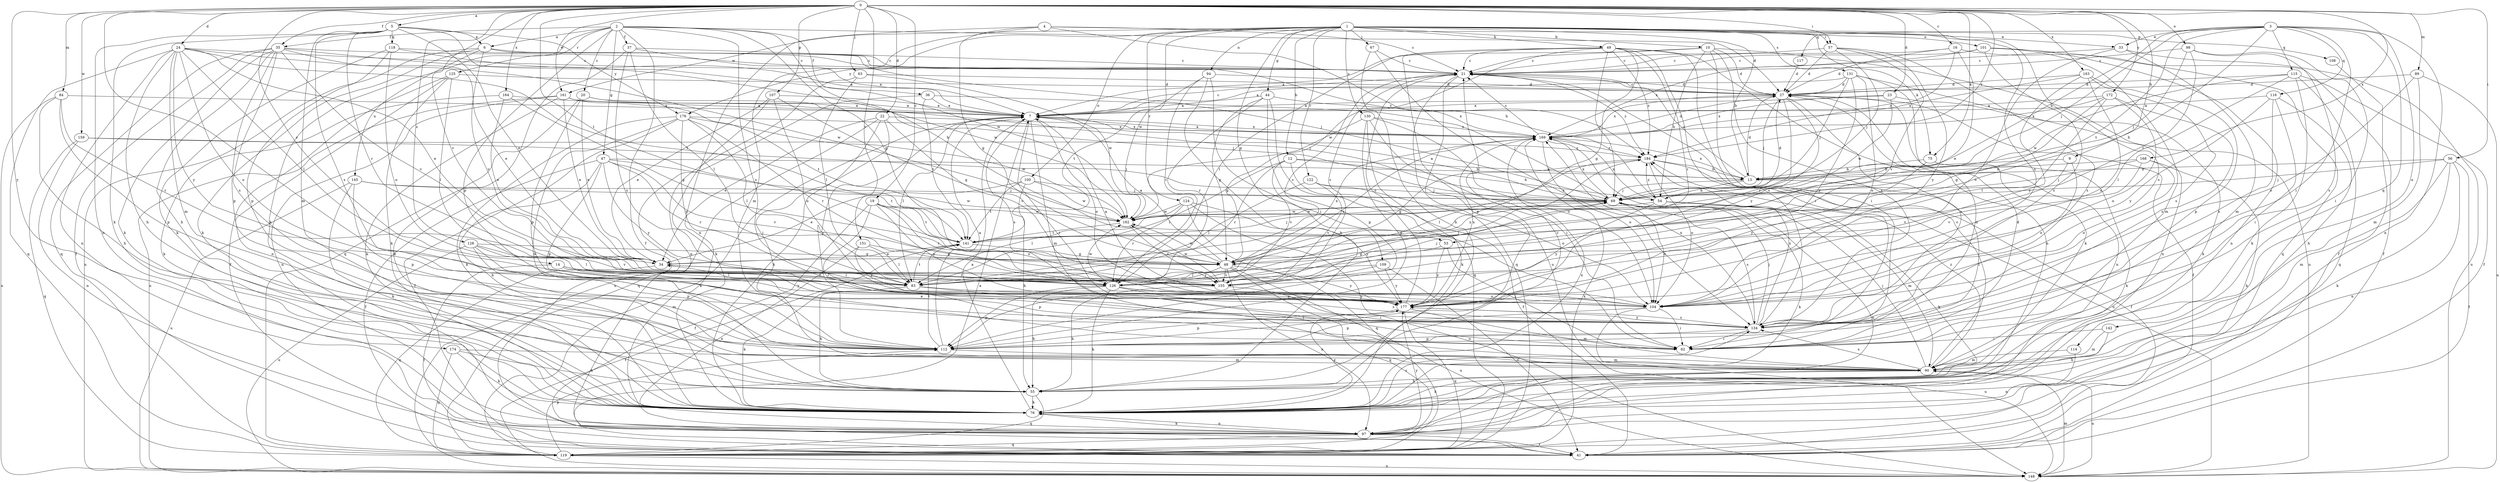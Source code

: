strict digraph  {
0;
1;
2;
3;
4;
5;
6;
7;
9;
10;
12;
13;
14;
16;
19;
20;
21;
22;
23;
24;
27;
33;
34;
35;
36;
37;
41;
44;
47;
48;
49;
53;
54;
55;
56;
57;
62;
63;
67;
69;
75;
76;
83;
84;
89;
90;
94;
97;
98;
100;
101;
104;
107;
108;
109;
112;
114;
115;
116;
117;
118;
119;
122;
124;
125;
126;
128;
130;
131;
134;
141;
142;
145;
148;
151;
155;
159;
161;
162;
163;
164;
168;
169;
172;
174;
176;
177;
184;
0 -> 5  [label=a];
0 -> 9  [label=b];
0 -> 14  [label=c];
0 -> 16  [label=c];
0 -> 19  [label=c];
0 -> 22  [label=d];
0 -> 23  [label=d];
0 -> 24  [label=d];
0 -> 35  [label=f];
0 -> 56  [label=i];
0 -> 57  [label=i];
0 -> 63  [label=j];
0 -> 75  [label=k];
0 -> 83  [label=l];
0 -> 84  [label=m];
0 -> 89  [label=m];
0 -> 98  [label=o];
0 -> 107  [label=p];
0 -> 128  [label=s];
0 -> 141  [label=t];
0 -> 151  [label=v];
0 -> 155  [label=v];
0 -> 159  [label=w];
0 -> 161  [label=w];
0 -> 163  [label=x];
0 -> 164  [label=x];
0 -> 168  [label=x];
0 -> 172  [label=y];
0 -> 174  [label=y];
0 -> 184  [label=z];
1 -> 10  [label=b];
1 -> 12  [label=b];
1 -> 13  [label=b];
1 -> 44  [label=g];
1 -> 49  [label=h];
1 -> 57  [label=i];
1 -> 67  [label=j];
1 -> 75  [label=k];
1 -> 94  [label=n];
1 -> 100  [label=o];
1 -> 101  [label=o];
1 -> 104  [label=o];
1 -> 108  [label=p];
1 -> 109  [label=p];
1 -> 122  [label=r];
1 -> 124  [label=r];
1 -> 130  [label=s];
1 -> 131  [label=s];
1 -> 134  [label=s];
1 -> 161  [label=w];
1 -> 162  [label=w];
1 -> 176  [label=y];
2 -> 6  [label=a];
2 -> 20  [label=c];
2 -> 27  [label=d];
2 -> 35  [label=f];
2 -> 36  [label=f];
2 -> 37  [label=f];
2 -> 41  [label=f];
2 -> 47  [label=g];
2 -> 48  [label=g];
2 -> 53  [label=h];
2 -> 76  [label=k];
2 -> 112  [label=p];
2 -> 125  [label=r];
2 -> 134  [label=s];
3 -> 13  [label=b];
3 -> 33  [label=e];
3 -> 53  [label=h];
3 -> 62  [label=i];
3 -> 69  [label=j];
3 -> 97  [label=n];
3 -> 114  [label=q];
3 -> 115  [label=q];
3 -> 116  [label=q];
3 -> 117  [label=q];
3 -> 141  [label=t];
3 -> 142  [label=u];
4 -> 21  [label=c];
4 -> 33  [label=e];
4 -> 48  [label=g];
4 -> 54  [label=h];
4 -> 90  [label=m];
4 -> 97  [label=n];
5 -> 6  [label=a];
5 -> 34  [label=e];
5 -> 76  [label=k];
5 -> 90  [label=m];
5 -> 97  [label=n];
5 -> 118  [label=q];
5 -> 126  [label=r];
5 -> 134  [label=s];
5 -> 162  [label=w];
5 -> 176  [label=y];
6 -> 21  [label=c];
6 -> 69  [label=j];
6 -> 76  [label=k];
6 -> 145  [label=u];
6 -> 148  [label=u];
6 -> 155  [label=v];
6 -> 184  [label=z];
7 -> 21  [label=c];
7 -> 62  [label=i];
7 -> 83  [label=l];
7 -> 90  [label=m];
7 -> 104  [label=o];
7 -> 112  [label=p];
7 -> 134  [label=s];
7 -> 169  [label=x];
9 -> 13  [label=b];
9 -> 104  [label=o];
9 -> 155  [label=v];
10 -> 7  [label=a];
10 -> 21  [label=c];
10 -> 27  [label=d];
10 -> 54  [label=h];
10 -> 62  [label=i];
10 -> 134  [label=s];
10 -> 148  [label=u];
12 -> 13  [label=b];
12 -> 41  [label=f];
12 -> 54  [label=h];
12 -> 83  [label=l];
12 -> 126  [label=r];
12 -> 155  [label=v];
13 -> 21  [label=c];
13 -> 27  [label=d];
13 -> 54  [label=h];
13 -> 62  [label=i];
13 -> 69  [label=j];
13 -> 169  [label=x];
14 -> 41  [label=f];
14 -> 83  [label=l];
14 -> 126  [label=r];
14 -> 177  [label=y];
16 -> 21  [label=c];
16 -> 27  [label=d];
16 -> 34  [label=e];
16 -> 41  [label=f];
16 -> 184  [label=z];
19 -> 41  [label=f];
19 -> 62  [label=i];
19 -> 104  [label=o];
19 -> 126  [label=r];
19 -> 141  [label=t];
19 -> 162  [label=w];
19 -> 177  [label=y];
20 -> 7  [label=a];
20 -> 34  [label=e];
20 -> 69  [label=j];
20 -> 76  [label=k];
20 -> 112  [label=p];
21 -> 27  [label=d];
21 -> 112  [label=p];
21 -> 119  [label=q];
21 -> 184  [label=z];
22 -> 34  [label=e];
22 -> 62  [label=i];
22 -> 76  [label=k];
22 -> 119  [label=q];
22 -> 155  [label=v];
22 -> 169  [label=x];
23 -> 7  [label=a];
23 -> 76  [label=k];
23 -> 162  [label=w];
23 -> 169  [label=x];
24 -> 21  [label=c];
24 -> 34  [label=e];
24 -> 55  [label=h];
24 -> 83  [label=l];
24 -> 90  [label=m];
24 -> 97  [label=n];
24 -> 104  [label=o];
24 -> 119  [label=q];
24 -> 141  [label=t];
24 -> 162  [label=w];
24 -> 177  [label=y];
27 -> 7  [label=a];
27 -> 21  [label=c];
27 -> 41  [label=f];
27 -> 69  [label=j];
27 -> 97  [label=n];
27 -> 126  [label=r];
27 -> 134  [label=s];
27 -> 169  [label=x];
27 -> 177  [label=y];
33 -> 21  [label=c];
33 -> 90  [label=m];
33 -> 104  [label=o];
33 -> 148  [label=u];
34 -> 83  [label=l];
34 -> 119  [label=q];
34 -> 126  [label=r];
35 -> 21  [label=c];
35 -> 34  [label=e];
35 -> 41  [label=f];
35 -> 55  [label=h];
35 -> 76  [label=k];
35 -> 112  [label=p];
35 -> 119  [label=q];
35 -> 134  [label=s];
35 -> 155  [label=v];
35 -> 162  [label=w];
36 -> 7  [label=a];
36 -> 69  [label=j];
36 -> 141  [label=t];
36 -> 148  [label=u];
37 -> 7  [label=a];
37 -> 21  [label=c];
37 -> 83  [label=l];
37 -> 119  [label=q];
37 -> 134  [label=s];
41 -> 7  [label=a];
44 -> 7  [label=a];
44 -> 48  [label=g];
44 -> 112  [label=p];
44 -> 119  [label=q];
44 -> 126  [label=r];
44 -> 169  [label=x];
47 -> 13  [label=b];
47 -> 41  [label=f];
47 -> 55  [label=h];
47 -> 112  [label=p];
47 -> 126  [label=r];
47 -> 141  [label=t];
47 -> 155  [label=v];
47 -> 177  [label=y];
48 -> 7  [label=a];
48 -> 69  [label=j];
48 -> 97  [label=n];
48 -> 119  [label=q];
48 -> 126  [label=r];
48 -> 148  [label=u];
48 -> 155  [label=v];
48 -> 162  [label=w];
48 -> 169  [label=x];
48 -> 177  [label=y];
49 -> 21  [label=c];
49 -> 48  [label=g];
49 -> 62  [label=i];
49 -> 69  [label=j];
49 -> 83  [label=l];
49 -> 97  [label=n];
49 -> 126  [label=r];
49 -> 134  [label=s];
49 -> 148  [label=u];
49 -> 162  [label=w];
49 -> 184  [label=z];
53 -> 48  [label=g];
53 -> 62  [label=i];
53 -> 177  [label=y];
54 -> 27  [label=d];
54 -> 76  [label=k];
54 -> 90  [label=m];
54 -> 162  [label=w];
54 -> 169  [label=x];
54 -> 177  [label=y];
54 -> 184  [label=z];
55 -> 21  [label=c];
55 -> 76  [label=k];
55 -> 119  [label=q];
56 -> 13  [label=b];
56 -> 41  [label=f];
56 -> 69  [label=j];
56 -> 76  [label=k];
56 -> 90  [label=m];
56 -> 97  [label=n];
57 -> 21  [label=c];
57 -> 27  [label=d];
57 -> 69  [label=j];
57 -> 134  [label=s];
57 -> 155  [label=v];
57 -> 177  [label=y];
62 -> 27  [label=d];
63 -> 27  [label=d];
63 -> 83  [label=l];
63 -> 97  [label=n];
63 -> 162  [label=w];
67 -> 21  [label=c];
67 -> 55  [label=h];
67 -> 134  [label=s];
69 -> 7  [label=a];
69 -> 76  [label=k];
69 -> 97  [label=n];
69 -> 104  [label=o];
69 -> 134  [label=s];
69 -> 162  [label=w];
69 -> 169  [label=x];
75 -> 13  [label=b];
75 -> 76  [label=k];
75 -> 177  [label=y];
76 -> 7  [label=a];
76 -> 97  [label=n];
76 -> 134  [label=s];
76 -> 169  [label=x];
76 -> 177  [label=y];
83 -> 21  [label=c];
83 -> 55  [label=h];
83 -> 62  [label=i];
83 -> 76  [label=k];
83 -> 141  [label=t];
83 -> 169  [label=x];
83 -> 177  [label=y];
84 -> 7  [label=a];
84 -> 55  [label=h];
84 -> 112  [label=p];
84 -> 126  [label=r];
84 -> 148  [label=u];
89 -> 27  [label=d];
89 -> 90  [label=m];
89 -> 104  [label=o];
89 -> 148  [label=u];
90 -> 21  [label=c];
90 -> 55  [label=h];
90 -> 69  [label=j];
90 -> 76  [label=k];
90 -> 134  [label=s];
90 -> 148  [label=u];
90 -> 184  [label=z];
94 -> 27  [label=d];
94 -> 55  [label=h];
94 -> 62  [label=i];
94 -> 126  [label=r];
94 -> 141  [label=t];
97 -> 41  [label=f];
97 -> 76  [label=k];
97 -> 119  [label=q];
97 -> 177  [label=y];
98 -> 21  [label=c];
98 -> 62  [label=i];
98 -> 69  [label=j];
98 -> 134  [label=s];
98 -> 141  [label=t];
100 -> 34  [label=e];
100 -> 55  [label=h];
100 -> 69  [label=j];
100 -> 141  [label=t];
100 -> 162  [label=w];
101 -> 21  [label=c];
101 -> 90  [label=m];
101 -> 97  [label=n];
101 -> 119  [label=q];
101 -> 134  [label=s];
101 -> 169  [label=x];
104 -> 7  [label=a];
104 -> 62  [label=i];
104 -> 112  [label=p];
104 -> 148  [label=u];
107 -> 7  [label=a];
107 -> 34  [label=e];
107 -> 48  [label=g];
107 -> 76  [label=k];
107 -> 104  [label=o];
108 -> 41  [label=f];
109 -> 41  [label=f];
109 -> 83  [label=l];
109 -> 112  [label=p];
109 -> 177  [label=y];
112 -> 7  [label=a];
112 -> 27  [label=d];
112 -> 90  [label=m];
112 -> 141  [label=t];
114 -> 90  [label=m];
114 -> 97  [label=n];
115 -> 27  [label=d];
115 -> 41  [label=f];
115 -> 76  [label=k];
115 -> 83  [label=l];
115 -> 119  [label=q];
115 -> 162  [label=w];
116 -> 7  [label=a];
116 -> 55  [label=h];
116 -> 62  [label=i];
116 -> 134  [label=s];
116 -> 177  [label=y];
117 -> 27  [label=d];
118 -> 7  [label=a];
118 -> 21  [label=c];
118 -> 76  [label=k];
118 -> 104  [label=o];
118 -> 112  [label=p];
119 -> 7  [label=a];
119 -> 112  [label=p];
119 -> 148  [label=u];
119 -> 169  [label=x];
122 -> 69  [label=j];
122 -> 83  [label=l];
122 -> 104  [label=o];
122 -> 155  [label=v];
124 -> 83  [label=l];
124 -> 119  [label=q];
124 -> 126  [label=r];
124 -> 148  [label=u];
124 -> 162  [label=w];
124 -> 177  [label=y];
125 -> 27  [label=d];
125 -> 41  [label=f];
125 -> 76  [label=k];
125 -> 83  [label=l];
125 -> 97  [label=n];
126 -> 55  [label=h];
126 -> 76  [label=k];
126 -> 104  [label=o];
126 -> 112  [label=p];
126 -> 134  [label=s];
126 -> 162  [label=w];
126 -> 177  [label=y];
126 -> 184  [label=z];
128 -> 48  [label=g];
128 -> 83  [label=l];
128 -> 90  [label=m];
128 -> 112  [label=p];
128 -> 148  [label=u];
128 -> 155  [label=v];
130 -> 48  [label=g];
130 -> 62  [label=i];
130 -> 76  [label=k];
130 -> 104  [label=o];
130 -> 112  [label=p];
130 -> 169  [label=x];
131 -> 7  [label=a];
131 -> 27  [label=d];
131 -> 69  [label=j];
131 -> 76  [label=k];
131 -> 97  [label=n];
131 -> 104  [label=o];
131 -> 177  [label=y];
134 -> 34  [label=e];
134 -> 62  [label=i];
134 -> 69  [label=j];
134 -> 112  [label=p];
134 -> 169  [label=x];
134 -> 177  [label=y];
134 -> 184  [label=z];
141 -> 34  [label=e];
141 -> 48  [label=g];
141 -> 69  [label=j];
142 -> 55  [label=h];
142 -> 62  [label=i];
142 -> 90  [label=m];
145 -> 69  [label=j];
145 -> 76  [label=k];
145 -> 112  [label=p];
145 -> 148  [label=u];
145 -> 162  [label=w];
148 -> 90  [label=m];
148 -> 141  [label=t];
151 -> 48  [label=g];
151 -> 83  [label=l];
151 -> 97  [label=n];
151 -> 177  [label=y];
155 -> 21  [label=c];
155 -> 55  [label=h];
155 -> 62  [label=i];
155 -> 69  [label=j];
155 -> 162  [label=w];
159 -> 69  [label=j];
159 -> 97  [label=n];
159 -> 119  [label=q];
159 -> 184  [label=z];
161 -> 7  [label=a];
161 -> 34  [label=e];
161 -> 69  [label=j];
161 -> 76  [label=k];
161 -> 97  [label=n];
161 -> 141  [label=t];
161 -> 148  [label=u];
162 -> 141  [label=t];
162 -> 155  [label=v];
163 -> 27  [label=d];
163 -> 104  [label=o];
163 -> 112  [label=p];
163 -> 134  [label=s];
163 -> 169  [label=x];
163 -> 177  [label=y];
164 -> 7  [label=a];
164 -> 34  [label=e];
164 -> 48  [label=g];
164 -> 76  [label=k];
168 -> 13  [label=b];
168 -> 69  [label=j];
168 -> 76  [label=k];
168 -> 104  [label=o];
168 -> 155  [label=v];
169 -> 7  [label=a];
169 -> 21  [label=c];
169 -> 27  [label=d];
169 -> 104  [label=o];
169 -> 148  [label=u];
169 -> 184  [label=z];
172 -> 7  [label=a];
172 -> 48  [label=g];
172 -> 83  [label=l];
172 -> 104  [label=o];
172 -> 134  [label=s];
172 -> 169  [label=x];
174 -> 55  [label=h];
174 -> 76  [label=k];
174 -> 90  [label=m];
174 -> 119  [label=q];
176 -> 41  [label=f];
176 -> 55  [label=h];
176 -> 76  [label=k];
176 -> 83  [label=l];
176 -> 126  [label=r];
176 -> 162  [label=w];
176 -> 169  [label=x];
176 -> 177  [label=y];
177 -> 21  [label=c];
177 -> 90  [label=m];
177 -> 112  [label=p];
177 -> 119  [label=q];
177 -> 134  [label=s];
177 -> 169  [label=x];
184 -> 13  [label=b];
184 -> 41  [label=f];
184 -> 48  [label=g];
184 -> 83  [label=l];
184 -> 104  [label=o];
}
